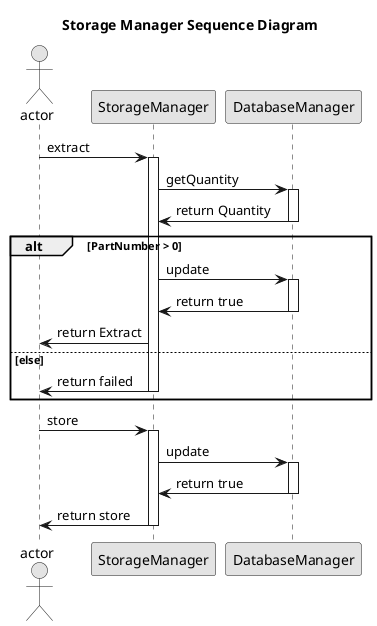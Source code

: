 @startuml
skinparam linetype ortho
skinparam Monochrome true
skinparam classAttributeIconSize 0

title Storage Manager Sequence Diagram
actor actor 

actor->StorageManager: extract
activate StorageManager

StorageManager -> DatabaseManager: getQuantity
activate DatabaseManager
DatabaseManager -> StorageManager: return Quantity
deactivate DatabaseManager

alt PartNumber > 0
StorageManager -> DatabaseManager: update
activate DatabaseManager
DatabaseManager -> StorageManager: return true
deactivate DatabaseManager

StorageManager -> actor: return Extract
 

else else

    StorageManager -> actor: return failed
    deactivate StorageManager
    end


actor->StorageManager: store
activate StorageManager

StorageManager -> DatabaseManager: update
activate DatabaseManager
DatabaseManager -> StorageManager: return true
deactivate DatabaseManager

StorageManager -> actor: return store
deactivate StorageManager


@enduml